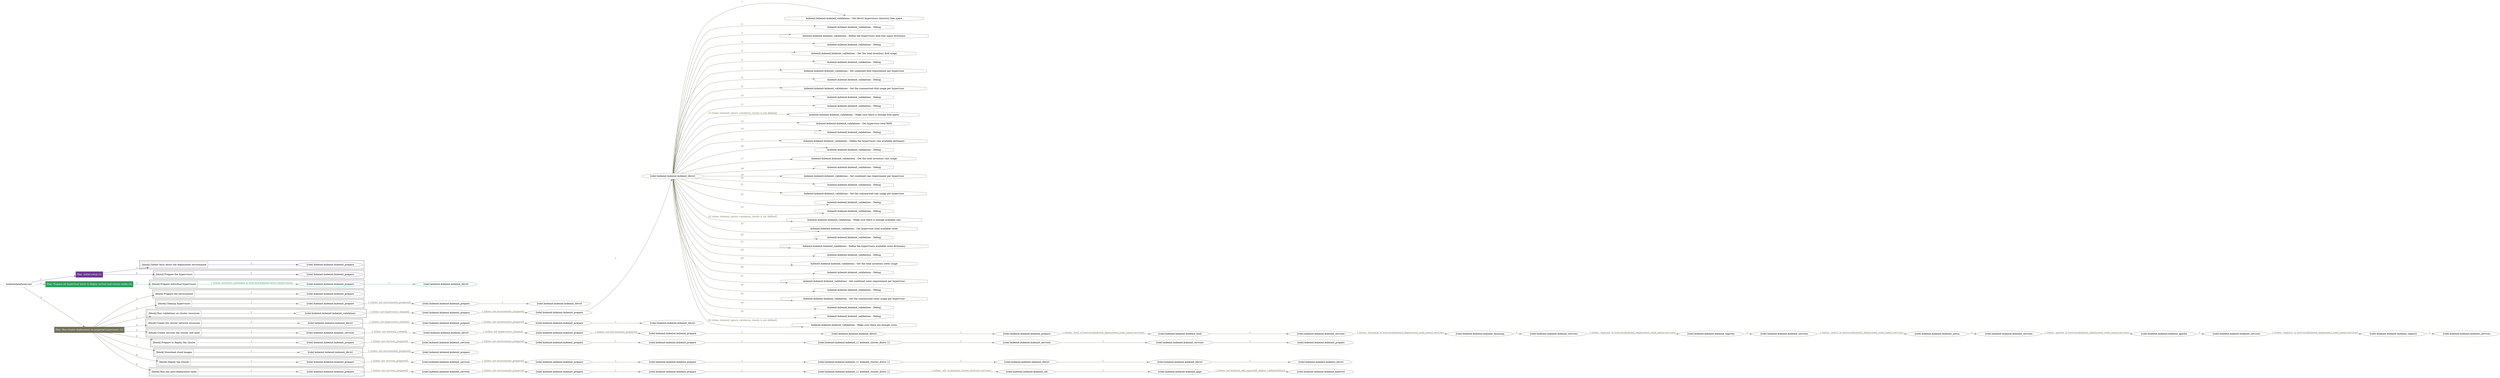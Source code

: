 digraph {
	graph [concentrate=true ordering=in rankdir=LR ratio=fill]
	edge [esep=5 sep=10]
	"kubeinit/playbook.yml" [id=root_node style=dotted]
	play_d500e6d4 [label="Play: Initial setup (1)" color="#693a92" fontcolor="#ffffff" id=play_d500e6d4 shape=box style=filled tooltip=localhost]
	"kubeinit/playbook.yml" -> play_d500e6d4 [label="1 " color="#693a92" fontcolor="#693a92" id=edge_310c7c4f labeltooltip="1 " tooltip="1 "]
	subgraph "kubeinit.kubeinit.kubeinit_prepare" {
		role_d57945e3 [label="[role] kubeinit.kubeinit.kubeinit_prepare" color="#693a92" id=role_d57945e3 tooltip="kubeinit.kubeinit.kubeinit_prepare"]
	}
	subgraph "kubeinit.kubeinit.kubeinit_prepare" {
		role_3dac2c56 [label="[role] kubeinit.kubeinit.kubeinit_prepare" color="#693a92" id=role_3dac2c56 tooltip="kubeinit.kubeinit.kubeinit_prepare"]
	}
	subgraph "Play: Initial setup (1)" {
		play_d500e6d4 -> block_a67bbc45 [label=1 color="#693a92" fontcolor="#693a92" id=edge_95c21cb8 labeltooltip=1 tooltip=1]
		subgraph cluster_block_a67bbc45 {
			block_a67bbc45 [label="[block] Gather facts about the deployment environment" color="#693a92" id=block_a67bbc45 labeltooltip="Gather facts about the deployment environment" shape=box tooltip="Gather facts about the deployment environment"]
			block_a67bbc45 -> role_d57945e3 [label="1 " color="#693a92" fontcolor="#693a92" id=edge_70d3123b labeltooltip="1 " tooltip="1 "]
		}
		play_d500e6d4 -> block_c2c8a21c [label=2 color="#693a92" fontcolor="#693a92" id=edge_f80f8e6f labeltooltip=2 tooltip=2]
		subgraph cluster_block_c2c8a21c {
			block_c2c8a21c [label="[block] Prepare the hypervisors" color="#693a92" id=block_c2c8a21c labeltooltip="Prepare the hypervisors" shape=box tooltip="Prepare the hypervisors"]
			block_c2c8a21c -> role_3dac2c56 [label="1 " color="#693a92" fontcolor="#693a92" id=edge_d9d223fc labeltooltip="1 " tooltip="1 "]
		}
	}
	play_da0bd8ad [label="Play: Prepare all hypervisor hosts to deploy service and cluster nodes (0)" color="#2d9f5c" fontcolor="#ffffff" id=play_da0bd8ad shape=box style=filled tooltip="Play: Prepare all hypervisor hosts to deploy service and cluster nodes (0)"]
	"kubeinit/playbook.yml" -> play_da0bd8ad [label="2 " color="#2d9f5c" fontcolor="#2d9f5c" id=edge_06cfc183 labeltooltip="2 " tooltip="2 "]
	subgraph "kubeinit.kubeinit.kubeinit_libvirt" {
		role_baf3580b [label="[role] kubeinit.kubeinit.kubeinit_libvirt" color="#2d9f5c" id=role_baf3580b tooltip="kubeinit.kubeinit.kubeinit_libvirt"]
	}
	subgraph "kubeinit.kubeinit.kubeinit_prepare" {
		role_18f1e803 [label="[role] kubeinit.kubeinit.kubeinit_prepare" color="#2d9f5c" id=role_18f1e803 tooltip="kubeinit.kubeinit.kubeinit_prepare"]
		role_18f1e803 -> role_baf3580b [label="1 " color="#2d9f5c" fontcolor="#2d9f5c" id=edge_e67a7e12 labeltooltip="1 " tooltip="1 "]
	}
	subgraph "Play: Prepare all hypervisor hosts to deploy service and cluster nodes (0)" {
		play_da0bd8ad -> block_3317af7e [label=1 color="#2d9f5c" fontcolor="#2d9f5c" id=edge_56cbf2a7 labeltooltip=1 tooltip=1]
		subgraph cluster_block_3317af7e {
			block_3317af7e [label="[block] Prepare individual hypervisors" color="#2d9f5c" id=block_3317af7e labeltooltip="Prepare individual hypervisors" shape=box tooltip="Prepare individual hypervisors"]
			block_3317af7e -> role_18f1e803 [label="1 [when: inventory_hostname in hostvars['kubeinit-facts'].hypervisors]" color="#2d9f5c" fontcolor="#2d9f5c" id=edge_eec7f232 labeltooltip="1 [when: inventory_hostname in hostvars['kubeinit-facts'].hypervisors]" tooltip="1 [when: inventory_hostname in hostvars['kubeinit-facts'].hypervisors]"]
		}
	}
	play_8b59f748 [label="Play: Run cluster deployment on prepared hypervisors (1)" color="#737159" fontcolor="#ffffff" id=play_8b59f748 shape=box style=filled tooltip=localhost]
	"kubeinit/playbook.yml" -> play_8b59f748 [label="3 " color="#737159" fontcolor="#737159" id=edge_5529e13c labeltooltip="3 " tooltip="3 "]
	subgraph "kubeinit.kubeinit.kubeinit_prepare" {
		role_be3a0513 [label="[role] kubeinit.kubeinit.kubeinit_prepare" color="#737159" id=role_be3a0513 tooltip="kubeinit.kubeinit.kubeinit_prepare"]
	}
	subgraph "kubeinit.kubeinit.kubeinit_libvirt" {
		role_6a6459fa [label="[role] kubeinit.kubeinit.kubeinit_libvirt" color="#737159" id=role_6a6459fa tooltip="kubeinit.kubeinit.kubeinit_libvirt"]
	}
	subgraph "kubeinit.kubeinit.kubeinit_prepare" {
		role_25a1bb5b [label="[role] kubeinit.kubeinit.kubeinit_prepare" color="#737159" id=role_25a1bb5b tooltip="kubeinit.kubeinit.kubeinit_prepare"]
		role_25a1bb5b -> role_6a6459fa [label="1 " color="#737159" fontcolor="#737159" id=edge_ab124429 labeltooltip="1 " tooltip="1 "]
	}
	subgraph "kubeinit.kubeinit.kubeinit_prepare" {
		role_43a31a2d [label="[role] kubeinit.kubeinit.kubeinit_prepare" color="#737159" id=role_43a31a2d tooltip="kubeinit.kubeinit.kubeinit_prepare"]
		role_43a31a2d -> role_25a1bb5b [label="1 [when: not environment_prepared]" color="#737159" fontcolor="#737159" id=edge_1b7c6565 labeltooltip="1 [when: not environment_prepared]" tooltip="1 [when: not environment_prepared]"]
	}
	subgraph "kubeinit.kubeinit.kubeinit_libvirt" {
		role_3c6be0fc [label="[role] kubeinit.kubeinit.kubeinit_libvirt" color="#737159" id=role_3c6be0fc tooltip="kubeinit.kubeinit.kubeinit_libvirt"]
		task_c8634498 [label="kubeinit.kubeinit.kubeinit_validations : Get libvirt hypervisors directory free space" color="#737159" id=task_c8634498 shape=octagon tooltip="kubeinit.kubeinit.kubeinit_validations : Get libvirt hypervisors directory free space"]
		role_3c6be0fc -> task_c8634498 [label="1 " color="#737159" fontcolor="#737159" id=edge_f2fdbe08 labeltooltip="1 " tooltip="1 "]
		task_6852c450 [label="kubeinit.kubeinit.kubeinit_validations : Debug" color="#737159" id=task_6852c450 shape=octagon tooltip="kubeinit.kubeinit.kubeinit_validations : Debug"]
		role_3c6be0fc -> task_6852c450 [label="2 " color="#737159" fontcolor="#737159" id=edge_fdabe8a7 labeltooltip="2 " tooltip="2 "]
		task_a50f9fb7 [label="kubeinit.kubeinit.kubeinit_validations : Define the hypervisors disk free space dictionary" color="#737159" id=task_a50f9fb7 shape=octagon tooltip="kubeinit.kubeinit.kubeinit_validations : Define the hypervisors disk free space dictionary"]
		role_3c6be0fc -> task_a50f9fb7 [label="3 " color="#737159" fontcolor="#737159" id=edge_4ab0174d labeltooltip="3 " tooltip="3 "]
		task_4d056c48 [label="kubeinit.kubeinit.kubeinit_validations : Debug" color="#737159" id=task_4d056c48 shape=octagon tooltip="kubeinit.kubeinit.kubeinit_validations : Debug"]
		role_3c6be0fc -> task_4d056c48 [label="4 " color="#737159" fontcolor="#737159" id=edge_83686491 labeltooltip="4 " tooltip="4 "]
		task_ff5efd4f [label="kubeinit.kubeinit.kubeinit_validations : Get the total inventory disk usage" color="#737159" id=task_ff5efd4f shape=octagon tooltip="kubeinit.kubeinit.kubeinit_validations : Get the total inventory disk usage"]
		role_3c6be0fc -> task_ff5efd4f [label="5 " color="#737159" fontcolor="#737159" id=edge_4fec0f44 labeltooltip="5 " tooltip="5 "]
		task_269cc9cf [label="kubeinit.kubeinit.kubeinit_validations : Debug" color="#737159" id=task_269cc9cf shape=octagon tooltip="kubeinit.kubeinit.kubeinit_validations : Debug"]
		role_3c6be0fc -> task_269cc9cf [label="6 " color="#737159" fontcolor="#737159" id=edge_c54988f7 labeltooltip="6 " tooltip="6 "]
		task_59533965 [label="kubeinit.kubeinit.kubeinit_validations : Set combined disk requirement per hypervisor" color="#737159" id=task_59533965 shape=octagon tooltip="kubeinit.kubeinit.kubeinit_validations : Set combined disk requirement per hypervisor"]
		role_3c6be0fc -> task_59533965 [label="7 " color="#737159" fontcolor="#737159" id=edge_5688390e labeltooltip="7 " tooltip="7 "]
		task_c230f0dc [label="kubeinit.kubeinit.kubeinit_validations : Debug" color="#737159" id=task_c230f0dc shape=octagon tooltip="kubeinit.kubeinit.kubeinit_validations : Debug"]
		role_3c6be0fc -> task_c230f0dc [label="8 " color="#737159" fontcolor="#737159" id=edge_74c4baf6 labeltooltip="8 " tooltip="8 "]
		task_0a4c26bb [label="kubeinit.kubeinit.kubeinit_validations : Set the summarized disk usage per hypervisor" color="#737159" id=task_0a4c26bb shape=octagon tooltip="kubeinit.kubeinit.kubeinit_validations : Set the summarized disk usage per hypervisor"]
		role_3c6be0fc -> task_0a4c26bb [label="9 " color="#737159" fontcolor="#737159" id=edge_3ffca1dc labeltooltip="9 " tooltip="9 "]
		task_d6725ede [label="kubeinit.kubeinit.kubeinit_validations : Debug" color="#737159" id=task_d6725ede shape=octagon tooltip="kubeinit.kubeinit.kubeinit_validations : Debug"]
		role_3c6be0fc -> task_d6725ede [label="10 " color="#737159" fontcolor="#737159" id=edge_60e0ac05 labeltooltip="10 " tooltip="10 "]
		task_9809fa19 [label="kubeinit.kubeinit.kubeinit_validations : Debug" color="#737159" id=task_9809fa19 shape=octagon tooltip="kubeinit.kubeinit.kubeinit_validations : Debug"]
		role_3c6be0fc -> task_9809fa19 [label="11 " color="#737159" fontcolor="#737159" id=edge_dbaf7292 labeltooltip="11 " tooltip="11 "]
		task_a496a2e7 [label="kubeinit.kubeinit.kubeinit_validations : Make sure there is enough free space" color="#737159" id=task_a496a2e7 shape=octagon tooltip="kubeinit.kubeinit.kubeinit_validations : Make sure there is enough free space"]
		role_3c6be0fc -> task_a496a2e7 [label="12 [when: kubeinit_ignore_validation_checks is not defined]" color="#737159" fontcolor="#737159" id=edge_9f4145af labeltooltip="12 [when: kubeinit_ignore_validation_checks is not defined]" tooltip="12 [when: kubeinit_ignore_validation_checks is not defined]"]
		task_77349a04 [label="kubeinit.kubeinit.kubeinit_validations : Get hypervisor total RAM" color="#737159" id=task_77349a04 shape=octagon tooltip="kubeinit.kubeinit.kubeinit_validations : Get hypervisor total RAM"]
		role_3c6be0fc -> task_77349a04 [label="13 " color="#737159" fontcolor="#737159" id=edge_134a1d87 labeltooltip="13 " tooltip="13 "]
		task_a3c974df [label="kubeinit.kubeinit.kubeinit_validations : Debug" color="#737159" id=task_a3c974df shape=octagon tooltip="kubeinit.kubeinit.kubeinit_validations : Debug"]
		role_3c6be0fc -> task_a3c974df [label="14 " color="#737159" fontcolor="#737159" id=edge_9227f065 labeltooltip="14 " tooltip="14 "]
		task_f291b640 [label="kubeinit.kubeinit.kubeinit_validations : Define the hypervisors ram available dictionary" color="#737159" id=task_f291b640 shape=octagon tooltip="kubeinit.kubeinit.kubeinit_validations : Define the hypervisors ram available dictionary"]
		role_3c6be0fc -> task_f291b640 [label="15 " color="#737159" fontcolor="#737159" id=edge_67c5c1bf labeltooltip="15 " tooltip="15 "]
		task_ede7a806 [label="kubeinit.kubeinit.kubeinit_validations : Debug" color="#737159" id=task_ede7a806 shape=octagon tooltip="kubeinit.kubeinit.kubeinit_validations : Debug"]
		role_3c6be0fc -> task_ede7a806 [label="16 " color="#737159" fontcolor="#737159" id=edge_04b4327a labeltooltip="16 " tooltip="16 "]
		task_3c71a1d3 [label="kubeinit.kubeinit.kubeinit_validations : Get the total inventory ram usage" color="#737159" id=task_3c71a1d3 shape=octagon tooltip="kubeinit.kubeinit.kubeinit_validations : Get the total inventory ram usage"]
		role_3c6be0fc -> task_3c71a1d3 [label="17 " color="#737159" fontcolor="#737159" id=edge_a615104f labeltooltip="17 " tooltip="17 "]
		task_5c13e7f9 [label="kubeinit.kubeinit.kubeinit_validations : Debug" color="#737159" id=task_5c13e7f9 shape=octagon tooltip="kubeinit.kubeinit.kubeinit_validations : Debug"]
		role_3c6be0fc -> task_5c13e7f9 [label="18 " color="#737159" fontcolor="#737159" id=edge_037dddf7 labeltooltip="18 " tooltip="18 "]
		task_3d44171e [label="kubeinit.kubeinit.kubeinit_validations : Set combined ram requirement per hypervisor" color="#737159" id=task_3d44171e shape=octagon tooltip="kubeinit.kubeinit.kubeinit_validations : Set combined ram requirement per hypervisor"]
		role_3c6be0fc -> task_3d44171e [label="19 " color="#737159" fontcolor="#737159" id=edge_a5d004f8 labeltooltip="19 " tooltip="19 "]
		task_740227e1 [label="kubeinit.kubeinit.kubeinit_validations : Debug" color="#737159" id=task_740227e1 shape=octagon tooltip="kubeinit.kubeinit.kubeinit_validations : Debug"]
		role_3c6be0fc -> task_740227e1 [label="20 " color="#737159" fontcolor="#737159" id=edge_d6dd396e labeltooltip="20 " tooltip="20 "]
		task_7ef81b0d [label="kubeinit.kubeinit.kubeinit_validations : Set the summarized ram usage per hypervisor" color="#737159" id=task_7ef81b0d shape=octagon tooltip="kubeinit.kubeinit.kubeinit_validations : Set the summarized ram usage per hypervisor"]
		role_3c6be0fc -> task_7ef81b0d [label="21 " color="#737159" fontcolor="#737159" id=edge_55c8ad87 labeltooltip="21 " tooltip="21 "]
		task_63652e1b [label="kubeinit.kubeinit.kubeinit_validations : Debug" color="#737159" id=task_63652e1b shape=octagon tooltip="kubeinit.kubeinit.kubeinit_validations : Debug"]
		role_3c6be0fc -> task_63652e1b [label="22 " color="#737159" fontcolor="#737159" id=edge_c1e2066d labeltooltip="22 " tooltip="22 "]
		task_aed7b19d [label="kubeinit.kubeinit.kubeinit_validations : Debug" color="#737159" id=task_aed7b19d shape=octagon tooltip="kubeinit.kubeinit.kubeinit_validations : Debug"]
		role_3c6be0fc -> task_aed7b19d [label="23 " color="#737159" fontcolor="#737159" id=edge_26a4c62c labeltooltip="23 " tooltip="23 "]
		task_058425be [label="kubeinit.kubeinit.kubeinit_validations : Make sure there is enough available ram" color="#737159" id=task_058425be shape=octagon tooltip="kubeinit.kubeinit.kubeinit_validations : Make sure there is enough available ram"]
		role_3c6be0fc -> task_058425be [label="24 [when: kubeinit_ignore_validation_checks is not defined]" color="#737159" fontcolor="#737159" id=edge_eca36a29 labeltooltip="24 [when: kubeinit_ignore_validation_checks is not defined]" tooltip="24 [when: kubeinit_ignore_validation_checks is not defined]"]
		task_cb569e1c [label="kubeinit.kubeinit.kubeinit_validations : Get hypervisor total available cores" color="#737159" id=task_cb569e1c shape=octagon tooltip="kubeinit.kubeinit.kubeinit_validations : Get hypervisor total available cores"]
		role_3c6be0fc -> task_cb569e1c [label="25 " color="#737159" fontcolor="#737159" id=edge_4c188a71 labeltooltip="25 " tooltip="25 "]
		task_1c69319d [label="kubeinit.kubeinit.kubeinit_validations : Debug" color="#737159" id=task_1c69319d shape=octagon tooltip="kubeinit.kubeinit.kubeinit_validations : Debug"]
		role_3c6be0fc -> task_1c69319d [label="26 " color="#737159" fontcolor="#737159" id=edge_501cd6ba labeltooltip="26 " tooltip="26 "]
		task_fd7e4b4b [label="kubeinit.kubeinit.kubeinit_validations : Define the hypervisors available cores dictionary" color="#737159" id=task_fd7e4b4b shape=octagon tooltip="kubeinit.kubeinit.kubeinit_validations : Define the hypervisors available cores dictionary"]
		role_3c6be0fc -> task_fd7e4b4b [label="27 " color="#737159" fontcolor="#737159" id=edge_b132a1a1 labeltooltip="27 " tooltip="27 "]
		task_290c5438 [label="kubeinit.kubeinit.kubeinit_validations : Debug" color="#737159" id=task_290c5438 shape=octagon tooltip="kubeinit.kubeinit.kubeinit_validations : Debug"]
		role_3c6be0fc -> task_290c5438 [label="28 " color="#737159" fontcolor="#737159" id=edge_b519dfae labeltooltip="28 " tooltip="28 "]
		task_8cbab6ca [label="kubeinit.kubeinit.kubeinit_validations : Get the total inventory cores usage" color="#737159" id=task_8cbab6ca shape=octagon tooltip="kubeinit.kubeinit.kubeinit_validations : Get the total inventory cores usage"]
		role_3c6be0fc -> task_8cbab6ca [label="29 " color="#737159" fontcolor="#737159" id=edge_c6e095c6 labeltooltip="29 " tooltip="29 "]
		task_8adced8d [label="kubeinit.kubeinit.kubeinit_validations : Debug" color="#737159" id=task_8adced8d shape=octagon tooltip="kubeinit.kubeinit.kubeinit_validations : Debug"]
		role_3c6be0fc -> task_8adced8d [label="30 " color="#737159" fontcolor="#737159" id=edge_c601f930 labeltooltip="30 " tooltip="30 "]
		task_a542485e [label="kubeinit.kubeinit.kubeinit_validations : Set combined cores requirement per hypervisor" color="#737159" id=task_a542485e shape=octagon tooltip="kubeinit.kubeinit.kubeinit_validations : Set combined cores requirement per hypervisor"]
		role_3c6be0fc -> task_a542485e [label="31 " color="#737159" fontcolor="#737159" id=edge_1dcdaf4f labeltooltip="31 " tooltip="31 "]
		task_adeecae8 [label="kubeinit.kubeinit.kubeinit_validations : Debug" color="#737159" id=task_adeecae8 shape=octagon tooltip="kubeinit.kubeinit.kubeinit_validations : Debug"]
		role_3c6be0fc -> task_adeecae8 [label="32 " color="#737159" fontcolor="#737159" id=edge_0a1c287b labeltooltip="32 " tooltip="32 "]
		task_8b700cd1 [label="kubeinit.kubeinit.kubeinit_validations : Set the summarized cores usage per hypervisor" color="#737159" id=task_8b700cd1 shape=octagon tooltip="kubeinit.kubeinit.kubeinit_validations : Set the summarized cores usage per hypervisor"]
		role_3c6be0fc -> task_8b700cd1 [label="33 " color="#737159" fontcolor="#737159" id=edge_e4c0e3af labeltooltip="33 " tooltip="33 "]
		task_db7d2d97 [label="kubeinit.kubeinit.kubeinit_validations : Debug" color="#737159" id=task_db7d2d97 shape=octagon tooltip="kubeinit.kubeinit.kubeinit_validations : Debug"]
		role_3c6be0fc -> task_db7d2d97 [label="34 " color="#737159" fontcolor="#737159" id=edge_23ba65b2 labeltooltip="34 " tooltip="34 "]
		task_1572cdb6 [label="kubeinit.kubeinit.kubeinit_validations : Debug" color="#737159" id=task_1572cdb6 shape=octagon tooltip="kubeinit.kubeinit.kubeinit_validations : Debug"]
		role_3c6be0fc -> task_1572cdb6 [label="35 " color="#737159" fontcolor="#737159" id=edge_eacf299e labeltooltip="35 " tooltip="35 "]
		task_ee89d764 [label="kubeinit.kubeinit.kubeinit_validations : Make sure there are enough cores" color="#737159" id=task_ee89d764 shape=octagon tooltip="kubeinit.kubeinit.kubeinit_validations : Make sure there are enough cores"]
		role_3c6be0fc -> task_ee89d764 [label="36 [when: kubeinit_ignore_validation_checks is not defined]" color="#737159" fontcolor="#737159" id=edge_f007d385 labeltooltip="36 [when: kubeinit_ignore_validation_checks is not defined]" tooltip="36 [when: kubeinit_ignore_validation_checks is not defined]"]
	}
	subgraph "kubeinit.kubeinit.kubeinit_prepare" {
		role_6a4ece3d [label="[role] kubeinit.kubeinit.kubeinit_prepare" color="#737159" id=role_6a4ece3d tooltip="kubeinit.kubeinit.kubeinit_prepare"]
		role_6a4ece3d -> role_3c6be0fc [label="1 " color="#737159" fontcolor="#737159" id=edge_037d0df4 labeltooltip="1 " tooltip="1 "]
	}
	subgraph "kubeinit.kubeinit.kubeinit_prepare" {
		role_e7d5abdb [label="[role] kubeinit.kubeinit.kubeinit_prepare" color="#737159" id=role_e7d5abdb tooltip="kubeinit.kubeinit.kubeinit_prepare"]
		role_e7d5abdb -> role_6a4ece3d [label="1 [when: not environment_prepared]" color="#737159" fontcolor="#737159" id=edge_0e6472a3 labeltooltip="1 [when: not environment_prepared]" tooltip="1 [when: not environment_prepared]"]
	}
	subgraph "kubeinit.kubeinit.kubeinit_validations" {
		role_1d3df89d [label="[role] kubeinit.kubeinit.kubeinit_validations" color="#737159" id=role_1d3df89d tooltip="kubeinit.kubeinit.kubeinit_validations"]
		role_1d3df89d -> role_e7d5abdb [label="1 [when: not hypervisors_cleaned]" color="#737159" fontcolor="#737159" id=edge_912c229c labeltooltip="1 [when: not hypervisors_cleaned]" tooltip="1 [when: not hypervisors_cleaned]"]
	}
	subgraph "kubeinit.kubeinit.kubeinit_libvirt" {
		role_b253afa4 [label="[role] kubeinit.kubeinit.kubeinit_libvirt" color="#737159" id=role_b253afa4 tooltip="kubeinit.kubeinit.kubeinit_libvirt"]
	}
	subgraph "kubeinit.kubeinit.kubeinit_prepare" {
		role_3c6a5437 [label="[role] kubeinit.kubeinit.kubeinit_prepare" color="#737159" id=role_3c6a5437 tooltip="kubeinit.kubeinit.kubeinit_prepare"]
		role_3c6a5437 -> role_b253afa4 [label="1 " color="#737159" fontcolor="#737159" id=edge_7b368ce0 labeltooltip="1 " tooltip="1 "]
	}
	subgraph "kubeinit.kubeinit.kubeinit_prepare" {
		role_befa50fc [label="[role] kubeinit.kubeinit.kubeinit_prepare" color="#737159" id=role_befa50fc tooltip="kubeinit.kubeinit.kubeinit_prepare"]
		role_befa50fc -> role_3c6a5437 [label="1 [when: not environment_prepared]" color="#737159" fontcolor="#737159" id=edge_b9b63cc5 labeltooltip="1 [when: not environment_prepared]" tooltip="1 [when: not environment_prepared]"]
	}
	subgraph "kubeinit.kubeinit.kubeinit_libvirt" {
		role_273d7714 [label="[role] kubeinit.kubeinit.kubeinit_libvirt" color="#737159" id=role_273d7714 tooltip="kubeinit.kubeinit.kubeinit_libvirt"]
		role_273d7714 -> role_befa50fc [label="1 [when: not hypervisors_cleaned]" color="#737159" fontcolor="#737159" id=edge_497a1a2c labeltooltip="1 [when: not hypervisors_cleaned]" tooltip="1 [when: not hypervisors_cleaned]"]
	}
	subgraph "kubeinit.kubeinit.kubeinit_services" {
		role_72490bb2 [label="[role] kubeinit.kubeinit.kubeinit_services" color="#737159" id=role_72490bb2 tooltip="kubeinit.kubeinit.kubeinit_services"]
	}
	subgraph "kubeinit.kubeinit.kubeinit_registry" {
		role_f1aae20b [label="[role] kubeinit.kubeinit.kubeinit_registry" color="#737159" id=role_f1aae20b tooltip="kubeinit.kubeinit.kubeinit_registry"]
		role_f1aae20b -> role_72490bb2 [label="1 " color="#737159" fontcolor="#737159" id=edge_e5b87c10 labeltooltip="1 " tooltip="1 "]
	}
	subgraph "kubeinit.kubeinit.kubeinit_services" {
		role_b5d47b06 [label="[role] kubeinit.kubeinit.kubeinit_services" color="#737159" id=role_b5d47b06 tooltip="kubeinit.kubeinit.kubeinit_services"]
		role_b5d47b06 -> role_f1aae20b [label="1 [when: 'registry' in hostvars[kubeinit_deployment_node_name].services]" color="#737159" fontcolor="#737159" id=edge_74ecd6c4 labeltooltip="1 [when: 'registry' in hostvars[kubeinit_deployment_node_name].services]" tooltip="1 [when: 'registry' in hostvars[kubeinit_deployment_node_name].services]"]
	}
	subgraph "kubeinit.kubeinit.kubeinit_apache" {
		role_40eec2a6 [label="[role] kubeinit.kubeinit.kubeinit_apache" color="#737159" id=role_40eec2a6 tooltip="kubeinit.kubeinit.kubeinit_apache"]
		role_40eec2a6 -> role_b5d47b06 [label="1 " color="#737159" fontcolor="#737159" id=edge_dc096345 labeltooltip="1 " tooltip="1 "]
	}
	subgraph "kubeinit.kubeinit.kubeinit_services" {
		role_570622b1 [label="[role] kubeinit.kubeinit.kubeinit_services" color="#737159" id=role_570622b1 tooltip="kubeinit.kubeinit.kubeinit_services"]
		role_570622b1 -> role_40eec2a6 [label="1 [when: 'apache' in hostvars[kubeinit_deployment_node_name].services]" color="#737159" fontcolor="#737159" id=edge_64ecb93a labeltooltip="1 [when: 'apache' in hostvars[kubeinit_deployment_node_name].services]" tooltip="1 [when: 'apache' in hostvars[kubeinit_deployment_node_name].services]"]
	}
	subgraph "kubeinit.kubeinit.kubeinit_nexus" {
		role_74eed038 [label="[role] kubeinit.kubeinit.kubeinit_nexus" color="#737159" id=role_74eed038 tooltip="kubeinit.kubeinit.kubeinit_nexus"]
		role_74eed038 -> role_570622b1 [label="1 " color="#737159" fontcolor="#737159" id=edge_475eec87 labeltooltip="1 " tooltip="1 "]
	}
	subgraph "kubeinit.kubeinit.kubeinit_services" {
		role_fc270ba3 [label="[role] kubeinit.kubeinit.kubeinit_services" color="#737159" id=role_fc270ba3 tooltip="kubeinit.kubeinit.kubeinit_services"]
		role_fc270ba3 -> role_74eed038 [label="1 [when: 'nexus' in hostvars[kubeinit_deployment_node_name].services]" color="#737159" fontcolor="#737159" id=edge_e9508acf labeltooltip="1 [when: 'nexus' in hostvars[kubeinit_deployment_node_name].services]" tooltip="1 [when: 'nexus' in hostvars[kubeinit_deployment_node_name].services]"]
	}
	subgraph "kubeinit.kubeinit.kubeinit_haproxy" {
		role_c28cc79f [label="[role] kubeinit.kubeinit.kubeinit_haproxy" color="#737159" id=role_c28cc79f tooltip="kubeinit.kubeinit.kubeinit_haproxy"]
		role_c28cc79f -> role_fc270ba3 [label="1 " color="#737159" fontcolor="#737159" id=edge_7923f88e labeltooltip="1 " tooltip="1 "]
	}
	subgraph "kubeinit.kubeinit.kubeinit_services" {
		role_c694802f [label="[role] kubeinit.kubeinit.kubeinit_services" color="#737159" id=role_c694802f tooltip="kubeinit.kubeinit.kubeinit_services"]
		role_c694802f -> role_c28cc79f [label="1 [when: 'haproxy' in hostvars[kubeinit_deployment_node_name].services]" color="#737159" fontcolor="#737159" id=edge_b47d1f4c labeltooltip="1 [when: 'haproxy' in hostvars[kubeinit_deployment_node_name].services]" tooltip="1 [when: 'haproxy' in hostvars[kubeinit_deployment_node_name].services]"]
	}
	subgraph "kubeinit.kubeinit.kubeinit_dnsmasq" {
		role_02994031 [label="[role] kubeinit.kubeinit.kubeinit_dnsmasq" color="#737159" id=role_02994031 tooltip="kubeinit.kubeinit.kubeinit_dnsmasq"]
		role_02994031 -> role_c694802f [label="1 " color="#737159" fontcolor="#737159" id=edge_f4a6d24d labeltooltip="1 " tooltip="1 "]
	}
	subgraph "kubeinit.kubeinit.kubeinit_services" {
		role_89ef24e7 [label="[role] kubeinit.kubeinit.kubeinit_services" color="#737159" id=role_89ef24e7 tooltip="kubeinit.kubeinit.kubeinit_services"]
		role_89ef24e7 -> role_02994031 [label="1 [when: 'dnsmasq' in hostvars[kubeinit_deployment_node_name].services]" color="#737159" fontcolor="#737159" id=edge_00874956 labeltooltip="1 [when: 'dnsmasq' in hostvars[kubeinit_deployment_node_name].services]" tooltip="1 [when: 'dnsmasq' in hostvars[kubeinit_deployment_node_name].services]"]
	}
	subgraph "kubeinit.kubeinit.kubeinit_bind" {
		role_1d8c8e7e [label="[role] kubeinit.kubeinit.kubeinit_bind" color="#737159" id=role_1d8c8e7e tooltip="kubeinit.kubeinit.kubeinit_bind"]
		role_1d8c8e7e -> role_89ef24e7 [label="1 " color="#737159" fontcolor="#737159" id=edge_85a1521a labeltooltip="1 " tooltip="1 "]
	}
	subgraph "kubeinit.kubeinit.kubeinit_prepare" {
		role_8d16c5d6 [label="[role] kubeinit.kubeinit.kubeinit_prepare" color="#737159" id=role_8d16c5d6 tooltip="kubeinit.kubeinit.kubeinit_prepare"]
		role_8d16c5d6 -> role_1d8c8e7e [label="1 [when: 'bind' in hostvars[kubeinit_deployment_node_name].services]" color="#737159" fontcolor="#737159" id=edge_1db21355 labeltooltip="1 [when: 'bind' in hostvars[kubeinit_deployment_node_name].services]" tooltip="1 [when: 'bind' in hostvars[kubeinit_deployment_node_name].services]"]
	}
	subgraph "kubeinit.kubeinit.kubeinit_libvirt" {
		role_2cd968de [label="[role] kubeinit.kubeinit.kubeinit_libvirt" color="#737159" id=role_2cd968de tooltip="kubeinit.kubeinit.kubeinit_libvirt"]
		role_2cd968de -> role_8d16c5d6 [label="1 " color="#737159" fontcolor="#737159" id=edge_890bd96b labeltooltip="1 " tooltip="1 "]
	}
	subgraph "kubeinit.kubeinit.kubeinit_prepare" {
		role_d20bc46b [label="[role] kubeinit.kubeinit.kubeinit_prepare" color="#737159" id=role_d20bc46b tooltip="kubeinit.kubeinit.kubeinit_prepare"]
		role_d20bc46b -> role_2cd968de [label="1 " color="#737159" fontcolor="#737159" id=edge_d7f3b964 labeltooltip="1 " tooltip="1 "]
	}
	subgraph "kubeinit.kubeinit.kubeinit_prepare" {
		role_9cb9c40b [label="[role] kubeinit.kubeinit.kubeinit_prepare" color="#737159" id=role_9cb9c40b tooltip="kubeinit.kubeinit.kubeinit_prepare"]
		role_9cb9c40b -> role_d20bc46b [label="1 [when: not environment_prepared]" color="#737159" fontcolor="#737159" id=edge_58df59e3 labeltooltip="1 [when: not environment_prepared]" tooltip="1 [when: not environment_prepared]"]
	}
	subgraph "kubeinit.kubeinit.kubeinit_libvirt" {
		role_2ec5420d [label="[role] kubeinit.kubeinit.kubeinit_libvirt" color="#737159" id=role_2ec5420d tooltip="kubeinit.kubeinit.kubeinit_libvirt"]
		role_2ec5420d -> role_9cb9c40b [label="1 [when: not hypervisors_cleaned]" color="#737159" fontcolor="#737159" id=edge_32594c3d labeltooltip="1 [when: not hypervisors_cleaned]" tooltip="1 [when: not hypervisors_cleaned]"]
	}
	subgraph "kubeinit.kubeinit.kubeinit_services" {
		role_2575c050 [label="[role] kubeinit.kubeinit.kubeinit_services" color="#737159" id=role_2575c050 tooltip="kubeinit.kubeinit.kubeinit_services"]
		role_2575c050 -> role_2ec5420d [label="1 [when: not network_created]" color="#737159" fontcolor="#737159" id=edge_930c3488 labeltooltip="1 [when: not network_created]" tooltip="1 [when: not network_created]"]
	}
	subgraph "kubeinit.kubeinit.kubeinit_prepare" {
		role_92f13df1 [label="[role] kubeinit.kubeinit.kubeinit_prepare" color="#737159" id=role_92f13df1 tooltip="kubeinit.kubeinit.kubeinit_prepare"]
	}
	subgraph "kubeinit.kubeinit.kubeinit_services" {
		role_c46bf629 [label="[role] kubeinit.kubeinit.kubeinit_services" color="#737159" id=role_c46bf629 tooltip="kubeinit.kubeinit.kubeinit_services"]
		role_c46bf629 -> role_92f13df1 [label="1 " color="#737159" fontcolor="#737159" id=edge_85c5b179 labeltooltip="1 " tooltip="1 "]
	}
	subgraph "kubeinit.kubeinit.kubeinit_services" {
		role_e35d1097 [label="[role] kubeinit.kubeinit.kubeinit_services" color="#737159" id=role_e35d1097 tooltip="kubeinit.kubeinit.kubeinit_services"]
		role_e35d1097 -> role_c46bf629 [label="1 " color="#737159" fontcolor="#737159" id=edge_0d5a4273 labeltooltip="1 " tooltip="1 "]
	}
	subgraph "kubeinit.kubeinit.kubeinit_{{ kubeinit_cluster_distro }}" {
		role_921af3bd [label="[role] kubeinit.kubeinit.kubeinit_{{ kubeinit_cluster_distro }}" color="#737159" id=role_921af3bd tooltip="kubeinit.kubeinit.kubeinit_{{ kubeinit_cluster_distro }}"]
		role_921af3bd -> role_e35d1097 [label="1 " color="#737159" fontcolor="#737159" id=edge_f63b3fc7 labeltooltip="1 " tooltip="1 "]
	}
	subgraph "kubeinit.kubeinit.kubeinit_prepare" {
		role_fc7d59c7 [label="[role] kubeinit.kubeinit.kubeinit_prepare" color="#737159" id=role_fc7d59c7 tooltip="kubeinit.kubeinit.kubeinit_prepare"]
		role_fc7d59c7 -> role_921af3bd [label="1 " color="#737159" fontcolor="#737159" id=edge_71383fd1 labeltooltip="1 " tooltip="1 "]
	}
	subgraph "kubeinit.kubeinit.kubeinit_prepare" {
		role_02726155 [label="[role] kubeinit.kubeinit.kubeinit_prepare" color="#737159" id=role_02726155 tooltip="kubeinit.kubeinit.kubeinit_prepare"]
		role_02726155 -> role_fc7d59c7 [label="1 " color="#737159" fontcolor="#737159" id=edge_3d051405 labeltooltip="1 " tooltip="1 "]
	}
	subgraph "kubeinit.kubeinit.kubeinit_services" {
		role_70ca900b [label="[role] kubeinit.kubeinit.kubeinit_services" color="#737159" id=role_70ca900b tooltip="kubeinit.kubeinit.kubeinit_services"]
		role_70ca900b -> role_02726155 [label="1 [when: not environment_prepared]" color="#737159" fontcolor="#737159" id=edge_ebfade65 labeltooltip="1 [when: not environment_prepared]" tooltip="1 [when: not environment_prepared]"]
	}
	subgraph "kubeinit.kubeinit.kubeinit_prepare" {
		role_00741370 [label="[role] kubeinit.kubeinit.kubeinit_prepare" color="#737159" id=role_00741370 tooltip="kubeinit.kubeinit.kubeinit_prepare"]
		role_00741370 -> role_70ca900b [label="1 [when: not services_prepared]" color="#737159" fontcolor="#737159" id=edge_dc0cf8e8 labeltooltip="1 [when: not services_prepared]" tooltip="1 [when: not services_prepared]"]
	}
	subgraph "kubeinit.kubeinit.kubeinit_prepare" {
		role_85451453 [label="[role] kubeinit.kubeinit.kubeinit_prepare" color="#737159" id=role_85451453 tooltip="kubeinit.kubeinit.kubeinit_prepare"]
	}
	subgraph "kubeinit.kubeinit.kubeinit_libvirt" {
		role_2bafe4d9 [label="[role] kubeinit.kubeinit.kubeinit_libvirt" color="#737159" id=role_2bafe4d9 tooltip="kubeinit.kubeinit.kubeinit_libvirt"]
		role_2bafe4d9 -> role_85451453 [label="1 [when: not environment_prepared]" color="#737159" fontcolor="#737159" id=edge_55501e2e labeltooltip="1 [when: not environment_prepared]" tooltip="1 [when: not environment_prepared]"]
	}
	subgraph "kubeinit.kubeinit.kubeinit_libvirt" {
		role_5c847332 [label="[role] kubeinit.kubeinit.kubeinit_libvirt" color="#737159" id=role_5c847332 tooltip="kubeinit.kubeinit.kubeinit_libvirt"]
	}
	subgraph "kubeinit.kubeinit.kubeinit_libvirt" {
		role_f0c6302c [label="[role] kubeinit.kubeinit.kubeinit_libvirt" color="#737159" id=role_f0c6302c tooltip="kubeinit.kubeinit.kubeinit_libvirt"]
		role_f0c6302c -> role_5c847332 [label="1 " color="#737159" fontcolor="#737159" id=edge_ca772050 labeltooltip="1 " tooltip="1 "]
	}
	subgraph "kubeinit.kubeinit.kubeinit_libvirt" {
		role_98f40d26 [label="[role] kubeinit.kubeinit.kubeinit_libvirt" color="#737159" id=role_98f40d26 tooltip="kubeinit.kubeinit.kubeinit_libvirt"]
		role_98f40d26 -> role_f0c6302c [label="1 " color="#737159" fontcolor="#737159" id=edge_57f850c6 labeltooltip="1 " tooltip="1 "]
	}
	subgraph "kubeinit.kubeinit.kubeinit_{{ kubeinit_cluster_distro }}" {
		role_6982511f [label="[role] kubeinit.kubeinit.kubeinit_{{ kubeinit_cluster_distro }}" color="#737159" id=role_6982511f tooltip="kubeinit.kubeinit.kubeinit_{{ kubeinit_cluster_distro }}"]
		role_6982511f -> role_98f40d26 [label="1 " color="#737159" fontcolor="#737159" id=edge_406f08eb labeltooltip="1 " tooltip="1 "]
	}
	subgraph "kubeinit.kubeinit.kubeinit_prepare" {
		role_b090cd19 [label="[role] kubeinit.kubeinit.kubeinit_prepare" color="#737159" id=role_b090cd19 tooltip="kubeinit.kubeinit.kubeinit_prepare"]
		role_b090cd19 -> role_6982511f [label="1 " color="#737159" fontcolor="#737159" id=edge_e443e7b8 labeltooltip="1 " tooltip="1 "]
	}
	subgraph "kubeinit.kubeinit.kubeinit_prepare" {
		role_0d054ffb [label="[role] kubeinit.kubeinit.kubeinit_prepare" color="#737159" id=role_0d054ffb tooltip="kubeinit.kubeinit.kubeinit_prepare"]
		role_0d054ffb -> role_b090cd19 [label="1 " color="#737159" fontcolor="#737159" id=edge_b64de438 labeltooltip="1 " tooltip="1 "]
	}
	subgraph "kubeinit.kubeinit.kubeinit_services" {
		role_dd78bd96 [label="[role] kubeinit.kubeinit.kubeinit_services" color="#737159" id=role_dd78bd96 tooltip="kubeinit.kubeinit.kubeinit_services"]
		role_dd78bd96 -> role_0d054ffb [label="1 [when: not environment_prepared]" color="#737159" fontcolor="#737159" id=edge_aa733eda labeltooltip="1 [when: not environment_prepared]" tooltip="1 [when: not environment_prepared]"]
	}
	subgraph "kubeinit.kubeinit.kubeinit_prepare" {
		role_6f3210f8 [label="[role] kubeinit.kubeinit.kubeinit_prepare" color="#737159" id=role_6f3210f8 tooltip="kubeinit.kubeinit.kubeinit_prepare"]
		role_6f3210f8 -> role_dd78bd96 [label="1 [when: not services_prepared]" color="#737159" fontcolor="#737159" id=edge_34dd2ed7 labeltooltip="1 [when: not services_prepared]" tooltip="1 [when: not services_prepared]"]
	}
	subgraph "kubeinit.kubeinit.kubeinit_kubevirt" {
		role_389cdcb3 [label="[role] kubeinit.kubeinit.kubeinit_kubevirt" color="#737159" id=role_389cdcb3 tooltip="kubeinit.kubeinit.kubeinit_kubevirt"]
	}
	subgraph "kubeinit.kubeinit.kubeinit_apps" {
		role_e5cc87dd [label="[role] kubeinit.kubeinit.kubeinit_apps" color="#737159" id=role_e5cc87dd tooltip="kubeinit.kubeinit.kubeinit_apps"]
		role_e5cc87dd -> role_389cdcb3 [label="1 [when: not kubeinit_okd_openshift_deploy | default(False)]" color="#737159" fontcolor="#737159" id=edge_eb31561c labeltooltip="1 [when: not kubeinit_okd_openshift_deploy | default(False)]" tooltip="1 [when: not kubeinit_okd_openshift_deploy | default(False)]"]
	}
	subgraph "kubeinit.kubeinit.kubeinit_nfs" {
		role_9e4f93cc [label="[role] kubeinit.kubeinit.kubeinit_nfs" color="#737159" id=role_9e4f93cc tooltip="kubeinit.kubeinit.kubeinit_nfs"]
		role_9e4f93cc -> role_e5cc87dd [label="1 " color="#737159" fontcolor="#737159" id=edge_5228f691 labeltooltip="1 " tooltip="1 "]
	}
	subgraph "kubeinit.kubeinit.kubeinit_{{ kubeinit_cluster_distro }}" {
		role_1cc5d964 [label="[role] kubeinit.kubeinit.kubeinit_{{ kubeinit_cluster_distro }}" color="#737159" id=role_1cc5d964 tooltip="kubeinit.kubeinit.kubeinit_{{ kubeinit_cluster_distro }}"]
		role_1cc5d964 -> role_9e4f93cc [label="1 [when: 'nfs' in kubeinit_cluster_hostvars.services]" color="#737159" fontcolor="#737159" id=edge_39bcc478 labeltooltip="1 [when: 'nfs' in kubeinit_cluster_hostvars.services]" tooltip="1 [when: 'nfs' in kubeinit_cluster_hostvars.services]"]
	}
	subgraph "kubeinit.kubeinit.kubeinit_prepare" {
		role_758dd4fa [label="[role] kubeinit.kubeinit.kubeinit_prepare" color="#737159" id=role_758dd4fa tooltip="kubeinit.kubeinit.kubeinit_prepare"]
		role_758dd4fa -> role_1cc5d964 [label="1 " color="#737159" fontcolor="#737159" id=edge_e5a40e0a labeltooltip="1 " tooltip="1 "]
	}
	subgraph "kubeinit.kubeinit.kubeinit_prepare" {
		role_12413c42 [label="[role] kubeinit.kubeinit.kubeinit_prepare" color="#737159" id=role_12413c42 tooltip="kubeinit.kubeinit.kubeinit_prepare"]
		role_12413c42 -> role_758dd4fa [label="1 " color="#737159" fontcolor="#737159" id=edge_513e87b0 labeltooltip="1 " tooltip="1 "]
	}
	subgraph "kubeinit.kubeinit.kubeinit_services" {
		role_b7b7632c [label="[role] kubeinit.kubeinit.kubeinit_services" color="#737159" id=role_b7b7632c tooltip="kubeinit.kubeinit.kubeinit_services"]
		role_b7b7632c -> role_12413c42 [label="1 [when: not environment_prepared]" color="#737159" fontcolor="#737159" id=edge_76e2ff64 labeltooltip="1 [when: not environment_prepared]" tooltip="1 [when: not environment_prepared]"]
	}
	subgraph "kubeinit.kubeinit.kubeinit_prepare" {
		role_92b7c51a [label="[role] kubeinit.kubeinit.kubeinit_prepare" color="#737159" id=role_92b7c51a tooltip="kubeinit.kubeinit.kubeinit_prepare"]
		role_92b7c51a -> role_b7b7632c [label="1 [when: not services_prepared]" color="#737159" fontcolor="#737159" id=edge_aafea3c5 labeltooltip="1 [when: not services_prepared]" tooltip="1 [when: not services_prepared]"]
	}
	subgraph "Play: Run cluster deployment on prepared hypervisors (1)" {
		play_8b59f748 -> block_8c56e99d [label=1 color="#737159" fontcolor="#737159" id=edge_b7a21985 labeltooltip=1 tooltip=1]
		subgraph cluster_block_8c56e99d {
			block_8c56e99d [label="[block] Prepare the environment" color="#737159" id=block_8c56e99d labeltooltip="Prepare the environment" shape=box tooltip="Prepare the environment"]
			block_8c56e99d -> role_be3a0513 [label="1 " color="#737159" fontcolor="#737159" id=edge_fb9f532d labeltooltip="1 " tooltip="1 "]
		}
		play_8b59f748 -> block_be8ae140 [label=2 color="#737159" fontcolor="#737159" id=edge_3bbda38a labeltooltip=2 tooltip=2]
		subgraph cluster_block_be8ae140 {
			block_be8ae140 [label="[block] Cleanup hypervisors" color="#737159" id=block_be8ae140 labeltooltip="Cleanup hypervisors" shape=box tooltip="Cleanup hypervisors"]
			block_be8ae140 -> role_43a31a2d [label="1 " color="#737159" fontcolor="#737159" id=edge_6f84fbaa labeltooltip="1 " tooltip="1 "]
		}
		play_8b59f748 -> block_4e575f19 [label=3 color="#737159" fontcolor="#737159" id=edge_c317660c labeltooltip=3 tooltip=3]
		subgraph cluster_block_4e575f19 {
			block_4e575f19 [label="[block] Run validations on cluster resources" color="#737159" id=block_4e575f19 labeltooltip="Run validations on cluster resources" shape=box tooltip="Run validations on cluster resources"]
			block_4e575f19 -> role_1d3df89d [label="1 " color="#737159" fontcolor="#737159" id=edge_22cb1648 labeltooltip="1 " tooltip="1 "]
		}
		play_8b59f748 -> block_04311f82 [label=4 color="#737159" fontcolor="#737159" id=edge_ae08eefe labeltooltip=4 tooltip=4]
		subgraph cluster_block_04311f82 {
			block_04311f82 [label="[block] Create the cluster network resources" color="#737159" id=block_04311f82 labeltooltip="Create the cluster network resources" shape=box tooltip="Create the cluster network resources"]
			block_04311f82 -> role_273d7714 [label="1 " color="#737159" fontcolor="#737159" id=edge_a27e3712 labeltooltip="1 " tooltip="1 "]
		}
		play_8b59f748 -> block_802894ce [label=5 color="#737159" fontcolor="#737159" id=edge_8d264325 labeltooltip=5 tooltip=5]
		subgraph cluster_block_802894ce {
			block_802894ce [label="[block] Create services the cluster will need" color="#737159" id=block_802894ce labeltooltip="Create services the cluster will need" shape=box tooltip="Create services the cluster will need"]
			block_802894ce -> role_2575c050 [label="1 " color="#737159" fontcolor="#737159" id=edge_0cae31ce labeltooltip="1 " tooltip="1 "]
		}
		play_8b59f748 -> block_cdeabb00 [label=6 color="#737159" fontcolor="#737159" id=edge_91632037 labeltooltip=6 tooltip=6]
		subgraph cluster_block_cdeabb00 {
			block_cdeabb00 [label="[block] Prepare to deploy the cluster" color="#737159" id=block_cdeabb00 labeltooltip="Prepare to deploy the cluster" shape=box tooltip="Prepare to deploy the cluster"]
			block_cdeabb00 -> role_00741370 [label="1 " color="#737159" fontcolor="#737159" id=edge_61d5d9cf labeltooltip="1 " tooltip="1 "]
		}
		play_8b59f748 -> block_e7b23a92 [label=7 color="#737159" fontcolor="#737159" id=edge_1764b037 labeltooltip=7 tooltip=7]
		subgraph cluster_block_e7b23a92 {
			block_e7b23a92 [label="[block] Download cloud images" color="#737159" id=block_e7b23a92 labeltooltip="Download cloud images" shape=box tooltip="Download cloud images"]
			block_e7b23a92 -> role_2bafe4d9 [label="1 " color="#737159" fontcolor="#737159" id=edge_d407e858 labeltooltip="1 " tooltip="1 "]
		}
		play_8b59f748 -> block_10db6cf7 [label=8 color="#737159" fontcolor="#737159" id=edge_d717e2e6 labeltooltip=8 tooltip=8]
		subgraph cluster_block_10db6cf7 {
			block_10db6cf7 [label="[block] Deploy the cluster" color="#737159" id=block_10db6cf7 labeltooltip="Deploy the cluster" shape=box tooltip="Deploy the cluster"]
			block_10db6cf7 -> role_6f3210f8 [label="1 " color="#737159" fontcolor="#737159" id=edge_aef2f232 labeltooltip="1 " tooltip="1 "]
		}
		play_8b59f748 -> block_5bc23864 [label=9 color="#737159" fontcolor="#737159" id=edge_f6c7be25 labeltooltip=9 tooltip=9]
		subgraph cluster_block_5bc23864 {
			block_5bc23864 [label="[block] Run any post-deployment tasks" color="#737159" id=block_5bc23864 labeltooltip="Run any post-deployment tasks" shape=box tooltip="Run any post-deployment tasks"]
			block_5bc23864 -> role_92b7c51a [label="1 " color="#737159" fontcolor="#737159" id=edge_dbe84c0d labeltooltip="1 " tooltip="1 "]
		}
	}
}
